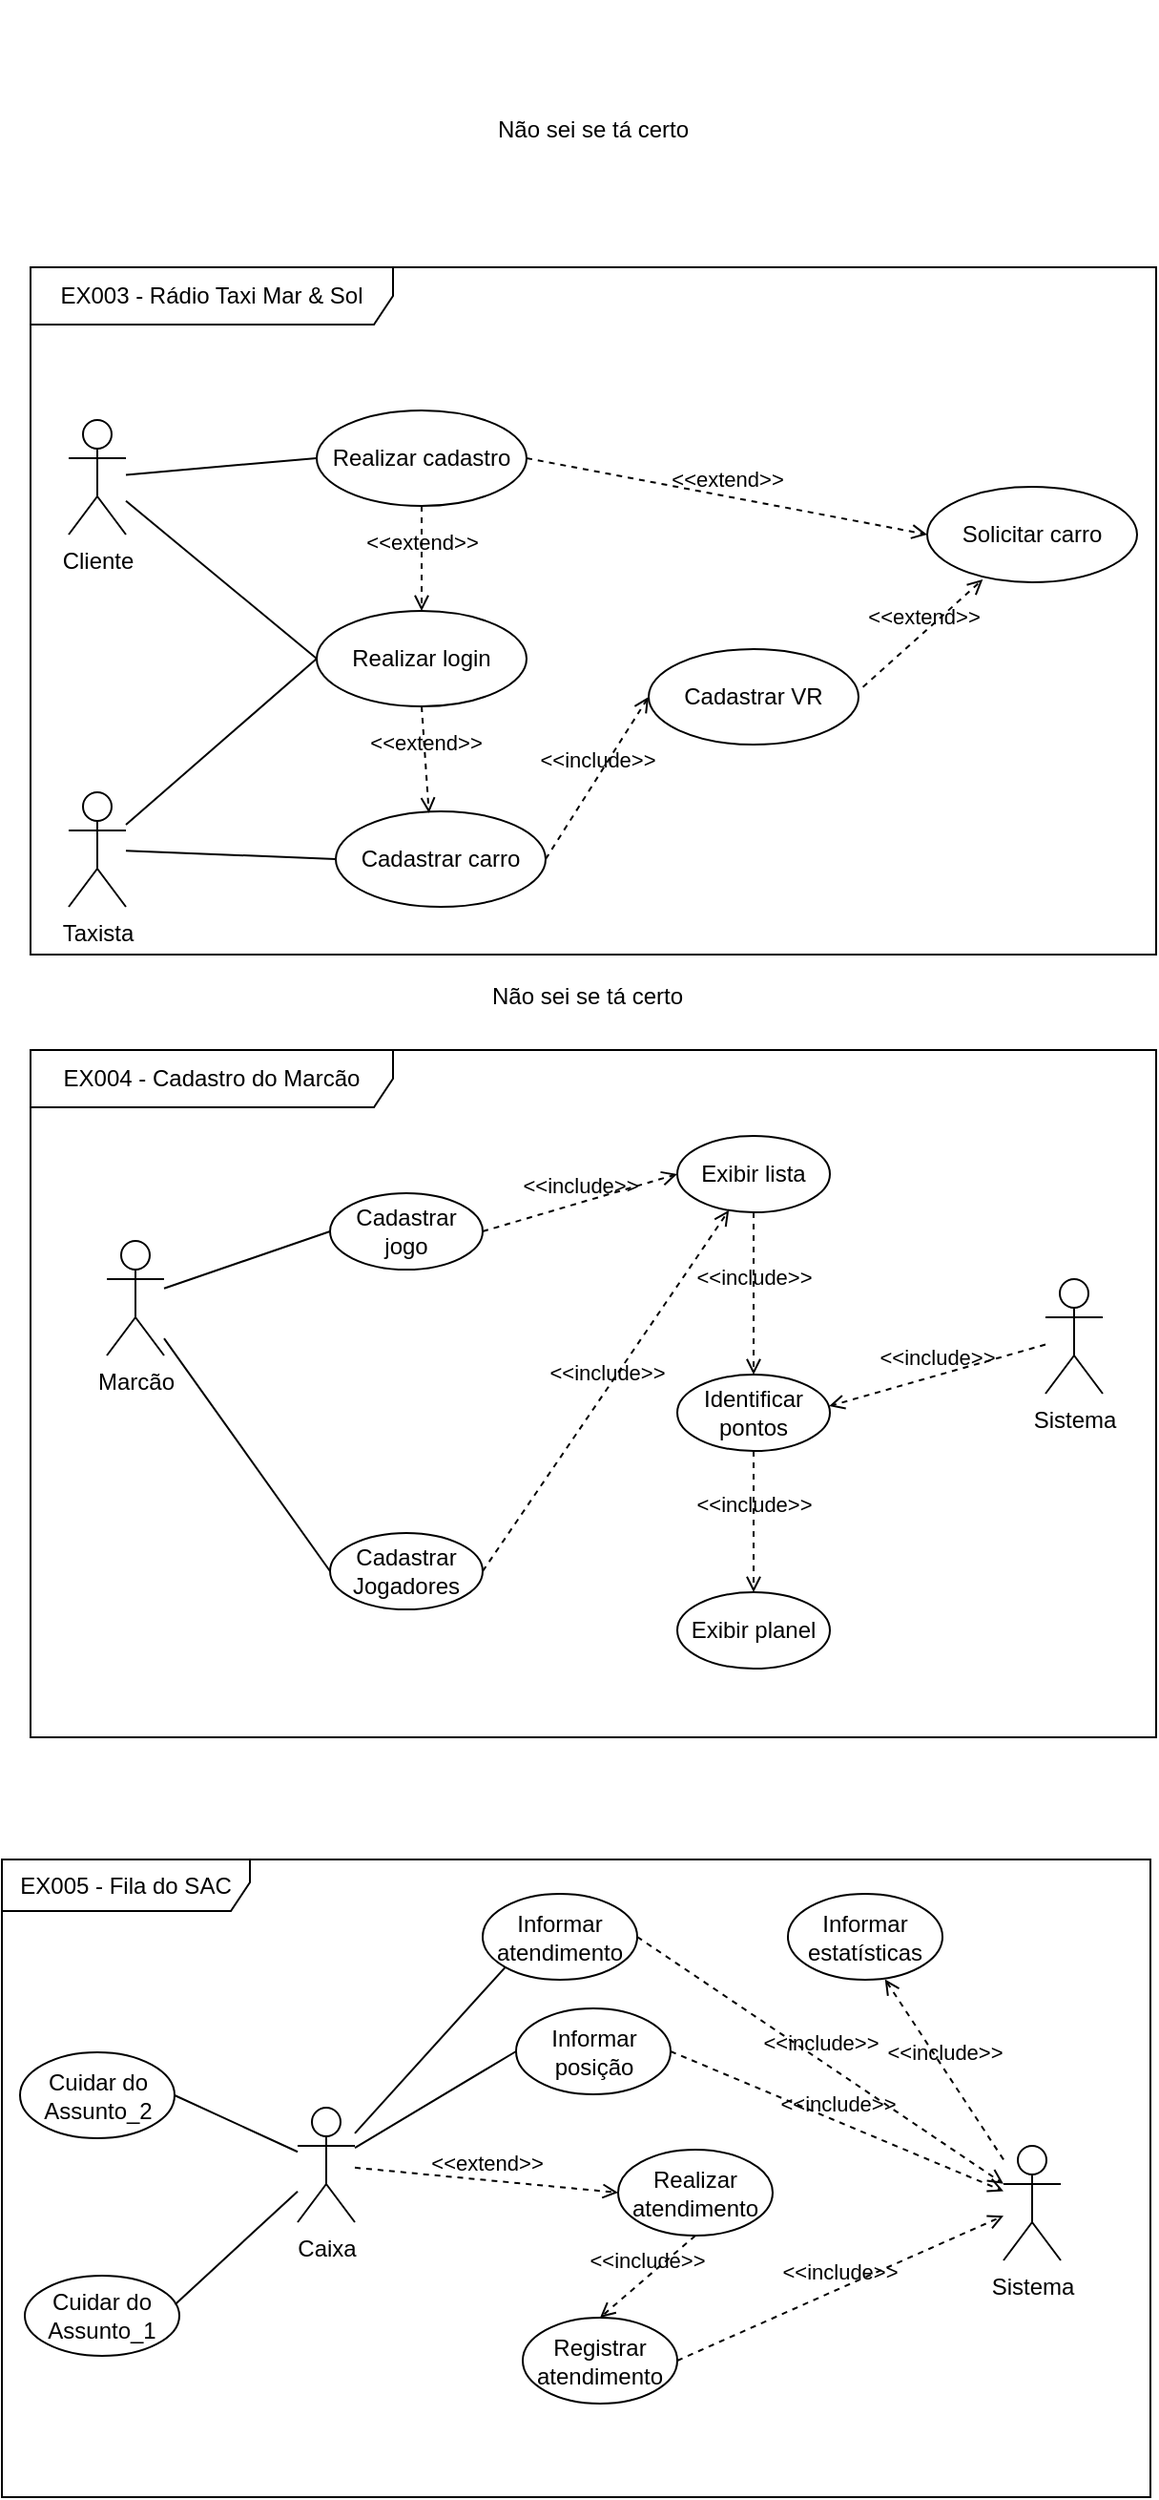 <mxfile version="21.1.1" type="github">
  <diagram name="Página-1" id="3yArgc8UXX7uvd5A-qm-">
    <mxGraphModel dx="1219" dy="455" grid="0" gridSize="10" guides="1" tooltips="1" connect="1" arrows="1" fold="1" page="0" pageScale="1" pageWidth="827" pageHeight="1169" math="0" shadow="0">
      <root>
        <mxCell id="0" />
        <mxCell id="1" parent="0" />
        <mxCell id="cRbyZlpuJG6myZHd65QV-1" value="Cliente" style="shape=umlActor;verticalLabelPosition=bottom;verticalAlign=top;html=1;outlineConnect=0;" vertex="1" parent="1">
          <mxGeometry y="270" width="30" height="60" as="geometry" />
        </mxCell>
        <mxCell id="cRbyZlpuJG6myZHd65QV-3" value="Taxista" style="shape=umlActor;verticalLabelPosition=bottom;verticalAlign=top;html=1;outlineConnect=0;" vertex="1" parent="1">
          <mxGeometry y="465" width="30" height="60" as="geometry" />
        </mxCell>
        <mxCell id="cRbyZlpuJG6myZHd65QV-6" value="EX003 - Rádio Taxi Mar &amp;amp; Sol" style="shape=umlFrame;whiteSpace=wrap;html=1;pointerEvents=0;width=190;height=30;" vertex="1" parent="1">
          <mxGeometry x="-20" y="190" width="590" height="360" as="geometry" />
        </mxCell>
        <mxCell id="cRbyZlpuJG6myZHd65QV-7" value="Realizar cadastro" style="ellipse;whiteSpace=wrap;html=1;" vertex="1" parent="1">
          <mxGeometry x="130" y="265" width="110" height="50" as="geometry" />
        </mxCell>
        <mxCell id="cRbyZlpuJG6myZHd65QV-8" value="" style="endArrow=none;html=1;rounded=0;entryX=0;entryY=0.5;entryDx=0;entryDy=0;" edge="1" parent="1" source="cRbyZlpuJG6myZHd65QV-1" target="cRbyZlpuJG6myZHd65QV-7">
          <mxGeometry width="50" height="50" relative="1" as="geometry">
            <mxPoint x="150" y="290" as="sourcePoint" />
            <mxPoint x="200" y="240" as="targetPoint" />
          </mxGeometry>
        </mxCell>
        <mxCell id="cRbyZlpuJG6myZHd65QV-9" value="Realizar login" style="ellipse;whiteSpace=wrap;html=1;" vertex="1" parent="1">
          <mxGeometry x="130" y="370" width="110" height="50" as="geometry" />
        </mxCell>
        <mxCell id="cRbyZlpuJG6myZHd65QV-10" value="Solicitar carro" style="ellipse;whiteSpace=wrap;html=1;" vertex="1" parent="1">
          <mxGeometry x="450" y="305" width="110" height="50" as="geometry" />
        </mxCell>
        <mxCell id="cRbyZlpuJG6myZHd65QV-14" value="Cadastrar VR" style="ellipse;whiteSpace=wrap;html=1;" vertex="1" parent="1">
          <mxGeometry x="304" y="390" width="110" height="50" as="geometry" />
        </mxCell>
        <mxCell id="cRbyZlpuJG6myZHd65QV-15" value="" style="endArrow=none;html=1;rounded=0;entryX=0;entryY=0.5;entryDx=0;entryDy=0;" edge="1" parent="1" source="cRbyZlpuJG6myZHd65QV-1" target="cRbyZlpuJG6myZHd65QV-9">
          <mxGeometry width="50" height="50" relative="1" as="geometry">
            <mxPoint x="120" y="300" as="sourcePoint" />
            <mxPoint x="170" y="250" as="targetPoint" />
          </mxGeometry>
        </mxCell>
        <mxCell id="cRbyZlpuJG6myZHd65QV-22" value="&amp;lt;&amp;lt;extend&amp;gt;&amp;gt;" style="html=1;verticalAlign=bottom;labelBackgroundColor=none;endArrow=open;endFill=0;dashed=1;rounded=0;entryX=0.265;entryY=0.971;entryDx=0;entryDy=0;entryPerimeter=0;exitX=1.021;exitY=0.397;exitDx=0;exitDy=0;exitPerimeter=0;" edge="1" parent="1" source="cRbyZlpuJG6myZHd65QV-14" target="cRbyZlpuJG6myZHd65QV-10">
          <mxGeometry width="160" relative="1" as="geometry">
            <mxPoint x="270" y="410" as="sourcePoint" />
            <mxPoint x="430" y="410" as="targetPoint" />
          </mxGeometry>
        </mxCell>
        <mxCell id="cRbyZlpuJG6myZHd65QV-23" value="&amp;lt;&amp;lt;extend&amp;gt;&amp;gt;" style="html=1;verticalAlign=bottom;labelBackgroundColor=none;endArrow=open;endFill=0;dashed=1;rounded=0;exitX=1;exitY=0.5;exitDx=0;exitDy=0;entryX=0;entryY=0.5;entryDx=0;entryDy=0;" edge="1" parent="1" source="cRbyZlpuJG6myZHd65QV-7" target="cRbyZlpuJG6myZHd65QV-10">
          <mxGeometry width="160" relative="1" as="geometry">
            <mxPoint x="310" y="340" as="sourcePoint" />
            <mxPoint x="470" y="340" as="targetPoint" />
          </mxGeometry>
        </mxCell>
        <mxCell id="cRbyZlpuJG6myZHd65QV-24" value="" style="endArrow=none;html=1;rounded=0;entryX=0;entryY=0.5;entryDx=0;entryDy=0;" edge="1" parent="1" source="cRbyZlpuJG6myZHd65QV-3" target="cRbyZlpuJG6myZHd65QV-9">
          <mxGeometry width="50" height="50" relative="1" as="geometry">
            <mxPoint x="150" y="500" as="sourcePoint" />
            <mxPoint x="200" y="450" as="targetPoint" />
          </mxGeometry>
        </mxCell>
        <mxCell id="cRbyZlpuJG6myZHd65QV-25" value="&amp;lt;&amp;lt;extend&amp;gt;&amp;gt;" style="html=1;verticalAlign=bottom;labelBackgroundColor=none;endArrow=open;endFill=0;dashed=1;rounded=0;exitX=0.5;exitY=1;exitDx=0;exitDy=0;entryX=0.5;entryY=0;entryDx=0;entryDy=0;" edge="1" parent="1" source="cRbyZlpuJG6myZHd65QV-7" target="cRbyZlpuJG6myZHd65QV-9">
          <mxGeometry width="160" relative="1" as="geometry">
            <mxPoint x="340" y="340" as="sourcePoint" />
            <mxPoint x="460" y="340" as="targetPoint" />
          </mxGeometry>
        </mxCell>
        <mxCell id="cRbyZlpuJG6myZHd65QV-26" value="Cadastrar carro" style="ellipse;whiteSpace=wrap;html=1;" vertex="1" parent="1">
          <mxGeometry x="140" y="475" width="110" height="50" as="geometry" />
        </mxCell>
        <mxCell id="cRbyZlpuJG6myZHd65QV-27" value="" style="endArrow=none;html=1;rounded=0;entryX=0;entryY=0.5;entryDx=0;entryDy=0;" edge="1" parent="1" source="cRbyZlpuJG6myZHd65QV-3" target="cRbyZlpuJG6myZHd65QV-26">
          <mxGeometry width="50" height="50" relative="1" as="geometry">
            <mxPoint x="110" y="525" as="sourcePoint" />
            <mxPoint x="160" y="475" as="targetPoint" />
          </mxGeometry>
        </mxCell>
        <mxCell id="cRbyZlpuJG6myZHd65QV-28" value="&amp;lt;&amp;lt;include&amp;gt;&amp;gt;" style="html=1;verticalAlign=bottom;labelBackgroundColor=none;endArrow=open;endFill=0;dashed=1;rounded=0;exitX=1;exitY=0.5;exitDx=0;exitDy=0;entryX=0;entryY=0.5;entryDx=0;entryDy=0;" edge="1" parent="1" source="cRbyZlpuJG6myZHd65QV-26" target="cRbyZlpuJG6myZHd65QV-14">
          <mxGeometry width="160" relative="1" as="geometry">
            <mxPoint x="280" y="390" as="sourcePoint" />
            <mxPoint x="330" y="450" as="targetPoint" />
          </mxGeometry>
        </mxCell>
        <mxCell id="cRbyZlpuJG6myZHd65QV-29" value="&amp;lt;&amp;lt;extend&amp;gt;&amp;gt;" style="html=1;verticalAlign=bottom;labelBackgroundColor=none;endArrow=open;endFill=0;dashed=1;rounded=0;exitX=0.5;exitY=1;exitDx=0;exitDy=0;entryX=0.444;entryY=0.017;entryDx=0;entryDy=0;entryPerimeter=0;" edge="1" parent="1" source="cRbyZlpuJG6myZHd65QV-9" target="cRbyZlpuJG6myZHd65QV-26">
          <mxGeometry width="160" relative="1" as="geometry">
            <mxPoint x="277" y="355" as="sourcePoint" />
            <mxPoint x="230" y="434" as="targetPoint" />
          </mxGeometry>
        </mxCell>
        <mxCell id="cRbyZlpuJG6myZHd65QV-31" value="&lt;h1&gt;&lt;br&gt;&lt;/h1&gt;&lt;p&gt;Não sei se tá certo&lt;/p&gt;" style="text;html=1;strokeColor=none;fillColor=none;spacing=5;spacingTop=-20;whiteSpace=wrap;overflow=hidden;rounded=0;" vertex="1" parent="1">
          <mxGeometry x="220" y="60" width="110" height="80" as="geometry" />
        </mxCell>
        <mxCell id="cRbyZlpuJG6myZHd65QV-32" value="EX004 - Cadastro do Marcão" style="shape=umlFrame;whiteSpace=wrap;html=1;pointerEvents=0;width=190;height=30;" vertex="1" parent="1">
          <mxGeometry x="-20" y="600" width="590" height="360" as="geometry" />
        </mxCell>
        <mxCell id="cRbyZlpuJG6myZHd65QV-33" value="Marcão" style="shape=umlActor;verticalLabelPosition=bottom;verticalAlign=top;html=1;outlineConnect=0;" vertex="1" parent="1">
          <mxGeometry x="20" y="700" width="30" height="60" as="geometry" />
        </mxCell>
        <mxCell id="cRbyZlpuJG6myZHd65QV-35" value="Sistema" style="shape=umlActor;verticalLabelPosition=bottom;verticalAlign=top;html=1;outlineConnect=0;" vertex="1" parent="1">
          <mxGeometry x="512" y="720" width="30" height="60" as="geometry" />
        </mxCell>
        <mxCell id="cRbyZlpuJG6myZHd65QV-38" value="Exibir lista" style="ellipse;whiteSpace=wrap;html=1;" vertex="1" parent="1">
          <mxGeometry x="319" y="645" width="80" height="40" as="geometry" />
        </mxCell>
        <mxCell id="cRbyZlpuJG6myZHd65QV-39" value="Cadastrar Jogadores" style="ellipse;whiteSpace=wrap;html=1;" vertex="1" parent="1">
          <mxGeometry x="137" y="853" width="80" height="40" as="geometry" />
        </mxCell>
        <mxCell id="cRbyZlpuJG6myZHd65QV-40" value="Cadastrar jogo" style="ellipse;whiteSpace=wrap;html=1;" vertex="1" parent="1">
          <mxGeometry x="137" y="675" width="80" height="40" as="geometry" />
        </mxCell>
        <mxCell id="cRbyZlpuJG6myZHd65QV-41" value="Exibir planel" style="ellipse;whiteSpace=wrap;html=1;" vertex="1" parent="1">
          <mxGeometry x="319" y="884" width="80" height="40" as="geometry" />
        </mxCell>
        <mxCell id="cRbyZlpuJG6myZHd65QV-42" value="" style="endArrow=none;html=1;rounded=0;entryX=0;entryY=0.5;entryDx=0;entryDy=0;" edge="1" parent="1" source="cRbyZlpuJG6myZHd65QV-33" target="cRbyZlpuJG6myZHd65QV-39">
          <mxGeometry width="50" height="50" relative="1" as="geometry">
            <mxPoint x="110" y="790" as="sourcePoint" />
            <mxPoint x="160" y="740" as="targetPoint" />
          </mxGeometry>
        </mxCell>
        <mxCell id="cRbyZlpuJG6myZHd65QV-43" value="" style="endArrow=none;html=1;rounded=0;entryX=0;entryY=0.5;entryDx=0;entryDy=0;" edge="1" parent="1" source="cRbyZlpuJG6myZHd65QV-33" target="cRbyZlpuJG6myZHd65QV-40">
          <mxGeometry width="50" height="50" relative="1" as="geometry">
            <mxPoint x="90" y="720" as="sourcePoint" />
            <mxPoint x="140" y="670" as="targetPoint" />
          </mxGeometry>
        </mxCell>
        <mxCell id="cRbyZlpuJG6myZHd65QV-45" value="&amp;lt;&amp;lt;include&amp;gt;&amp;gt;" style="html=1;verticalAlign=bottom;labelBackgroundColor=none;endArrow=open;endFill=0;dashed=1;rounded=0;entryX=0.5;entryY=0;entryDx=0;entryDy=0;exitX=0.5;exitY=1;exitDx=0;exitDy=0;" edge="1" parent="1" source="cRbyZlpuJG6myZHd65QV-50" target="cRbyZlpuJG6myZHd65QV-41">
          <mxGeometry width="160" relative="1" as="geometry">
            <mxPoint x="270" y="759.43" as="sourcePoint" />
            <mxPoint x="430" y="759.43" as="targetPoint" />
          </mxGeometry>
        </mxCell>
        <mxCell id="cRbyZlpuJG6myZHd65QV-46" value="&amp;lt;&amp;lt;include&amp;gt;&amp;gt;" style="html=1;verticalAlign=bottom;labelBackgroundColor=none;endArrow=open;endFill=0;dashed=1;rounded=0;entryX=0.5;entryY=0;entryDx=0;entryDy=0;exitX=0.5;exitY=1;exitDx=0;exitDy=0;" edge="1" parent="1" source="cRbyZlpuJG6myZHd65QV-38" target="cRbyZlpuJG6myZHd65QV-50">
          <mxGeometry width="160" relative="1" as="geometry">
            <mxPoint x="431" y="700" as="sourcePoint" />
            <mxPoint x="340" y="756" as="targetPoint" />
          </mxGeometry>
        </mxCell>
        <mxCell id="cRbyZlpuJG6myZHd65QV-47" value="&amp;lt;&amp;lt;include&amp;gt;&amp;gt;" style="html=1;verticalAlign=bottom;labelBackgroundColor=none;endArrow=open;endFill=0;dashed=1;rounded=0;exitX=1;exitY=0.5;exitDx=0;exitDy=0;entryX=0;entryY=0.5;entryDx=0;entryDy=0;" edge="1" parent="1" source="cRbyZlpuJG6myZHd65QV-40" target="cRbyZlpuJG6myZHd65QV-38">
          <mxGeometry width="160" relative="1" as="geometry">
            <mxPoint x="105" y="759.43" as="sourcePoint" />
            <mxPoint x="240" y="740" as="targetPoint" />
          </mxGeometry>
        </mxCell>
        <mxCell id="cRbyZlpuJG6myZHd65QV-48" value="&amp;lt;&amp;lt;include&amp;gt;&amp;gt;" style="html=1;verticalAlign=bottom;labelBackgroundColor=none;endArrow=open;endFill=0;dashed=1;rounded=0;exitX=1;exitY=0.5;exitDx=0;exitDy=0;" edge="1" parent="1" source="cRbyZlpuJG6myZHd65QV-39" target="cRbyZlpuJG6myZHd65QV-38">
          <mxGeometry width="160" relative="1" as="geometry">
            <mxPoint x="240" y="770" as="sourcePoint" />
            <mxPoint x="400" y="770" as="targetPoint" />
          </mxGeometry>
        </mxCell>
        <mxCell id="cRbyZlpuJG6myZHd65QV-50" value="Identificar pontos" style="ellipse;whiteSpace=wrap;html=1;" vertex="1" parent="1">
          <mxGeometry x="319" y="770" width="80" height="40" as="geometry" />
        </mxCell>
        <mxCell id="cRbyZlpuJG6myZHd65QV-52" value="&amp;lt;&amp;lt;include&amp;gt;&amp;gt;" style="html=1;verticalAlign=bottom;labelBackgroundColor=none;endArrow=open;endFill=0;dashed=1;rounded=0;entryX=0.995;entryY=0.414;entryDx=0;entryDy=0;entryPerimeter=0;" edge="1" parent="1" source="cRbyZlpuJG6myZHd65QV-35" target="cRbyZlpuJG6myZHd65QV-50">
          <mxGeometry width="160" relative="1" as="geometry">
            <mxPoint x="499" y="773" as="sourcePoint" />
            <mxPoint x="390" y="788" as="targetPoint" />
          </mxGeometry>
        </mxCell>
        <mxCell id="cRbyZlpuJG6myZHd65QV-53" value="&lt;h1&gt;&lt;br&gt;&lt;/h1&gt;&lt;p&gt;Não sei se tá certo&lt;/p&gt;" style="text;html=1;strokeColor=none;fillColor=none;spacing=5;spacingTop=-20;whiteSpace=wrap;overflow=hidden;rounded=0;" vertex="1" parent="1">
          <mxGeometry x="217" y="514" width="110" height="80" as="geometry" />
        </mxCell>
        <mxCell id="cRbyZlpuJG6myZHd65QV-54" value="EX005 - Fila do SAC" style="shape=umlFrame;whiteSpace=wrap;html=1;pointerEvents=0;width=130;height=27;" vertex="1" parent="1">
          <mxGeometry x="-35" y="1024" width="602" height="334" as="geometry" />
        </mxCell>
        <mxCell id="cRbyZlpuJG6myZHd65QV-55" value="Caixa" style="shape=umlActor;verticalLabelPosition=bottom;verticalAlign=top;html=1;outlineConnect=0;" vertex="1" parent="1">
          <mxGeometry x="120" y="1154" width="30" height="60" as="geometry" />
        </mxCell>
        <mxCell id="cRbyZlpuJG6myZHd65QV-56" value="Cuidar do Assunto_1" style="ellipse;whiteSpace=wrap;html=1;" vertex="1" parent="1">
          <mxGeometry x="-23" y="1242" width="81" height="42" as="geometry" />
        </mxCell>
        <mxCell id="cRbyZlpuJG6myZHd65QV-57" value="Cuidar do Assunto_2" style="ellipse;whiteSpace=wrap;html=1;" vertex="1" parent="1">
          <mxGeometry x="-25.5" y="1125" width="81" height="45" as="geometry" />
        </mxCell>
        <mxCell id="cRbyZlpuJG6myZHd65QV-58" value="" style="endArrow=none;html=1;rounded=0;entryX=0.972;entryY=0.361;entryDx=0;entryDy=0;entryPerimeter=0;" edge="1" parent="1" source="cRbyZlpuJG6myZHd65QV-55" target="cRbyZlpuJG6myZHd65QV-56">
          <mxGeometry width="50" height="50" relative="1" as="geometry">
            <mxPoint x="89" y="1263" as="sourcePoint" />
            <mxPoint x="139" y="1213" as="targetPoint" />
          </mxGeometry>
        </mxCell>
        <mxCell id="cRbyZlpuJG6myZHd65QV-59" value="" style="endArrow=none;html=1;rounded=0;entryX=1;entryY=0.5;entryDx=0;entryDy=0;" edge="1" parent="1" source="cRbyZlpuJG6myZHd65QV-55" target="cRbyZlpuJG6myZHd65QV-57">
          <mxGeometry width="50" height="50" relative="1" as="geometry">
            <mxPoint x="69" y="1272" as="sourcePoint" />
            <mxPoint x="178" y="1230" as="targetPoint" />
          </mxGeometry>
        </mxCell>
        <mxCell id="cRbyZlpuJG6myZHd65QV-60" value="Sistema" style="shape=umlActor;verticalLabelPosition=bottom;verticalAlign=top;html=1;outlineConnect=0;" vertex="1" parent="1">
          <mxGeometry x="490" y="1174" width="30" height="60" as="geometry" />
        </mxCell>
        <mxCell id="cRbyZlpuJG6myZHd65QV-61" value="" style="endArrow=none;html=1;rounded=0;entryX=0;entryY=0.5;entryDx=0;entryDy=0;" edge="1" parent="1" source="cRbyZlpuJG6myZHd65QV-55" target="cRbyZlpuJG6myZHd65QV-63">
          <mxGeometry width="50" height="50" relative="1" as="geometry">
            <mxPoint x="238" y="1172" as="sourcePoint" />
            <mxPoint x="259.0" y="1172" as="targetPoint" />
          </mxGeometry>
        </mxCell>
        <mxCell id="cRbyZlpuJG6myZHd65QV-63" value="Informar posição" style="ellipse;whiteSpace=wrap;html=1;" vertex="1" parent="1">
          <mxGeometry x="234.5" y="1102" width="81" height="45" as="geometry" />
        </mxCell>
        <mxCell id="cRbyZlpuJG6myZHd65QV-64" value="&amp;lt;&amp;lt;include&amp;gt;&amp;gt;" style="html=1;verticalAlign=bottom;labelBackgroundColor=none;endArrow=open;endFill=0;dashed=1;rounded=0;exitX=1;exitY=0.5;exitDx=0;exitDy=0;" edge="1" parent="1" source="cRbyZlpuJG6myZHd65QV-63" target="cRbyZlpuJG6myZHd65QV-60">
          <mxGeometry width="160" relative="1" as="geometry">
            <mxPoint x="299" y="1195" as="sourcePoint" />
            <mxPoint x="459" y="1195" as="targetPoint" />
          </mxGeometry>
        </mxCell>
        <mxCell id="cRbyZlpuJG6myZHd65QV-65" value="Realizar atendimento" style="ellipse;whiteSpace=wrap;html=1;" vertex="1" parent="1">
          <mxGeometry x="288" y="1176" width="81" height="45" as="geometry" />
        </mxCell>
        <mxCell id="cRbyZlpuJG6myZHd65QV-67" value="Registrar atendimento" style="ellipse;whiteSpace=wrap;html=1;" vertex="1" parent="1">
          <mxGeometry x="238" y="1264" width="81" height="45" as="geometry" />
        </mxCell>
        <mxCell id="cRbyZlpuJG6myZHd65QV-68" value="&amp;lt;&amp;lt;include&amp;gt;&amp;gt;" style="html=1;verticalAlign=bottom;labelBackgroundColor=none;endArrow=open;endFill=0;dashed=1;rounded=0;exitX=1;exitY=0.5;exitDx=0;exitDy=0;" edge="1" parent="1" source="cRbyZlpuJG6myZHd65QV-67" target="cRbyZlpuJG6myZHd65QV-60">
          <mxGeometry width="160" relative="1" as="geometry">
            <mxPoint x="330" y="1252" as="sourcePoint" />
            <mxPoint x="438" y="1299" as="targetPoint" />
          </mxGeometry>
        </mxCell>
        <mxCell id="cRbyZlpuJG6myZHd65QV-69" value="&amp;lt;&amp;lt;include&amp;gt;&amp;gt;" style="html=1;verticalAlign=bottom;labelBackgroundColor=none;endArrow=open;endFill=0;dashed=1;rounded=0;exitX=0.5;exitY=1;exitDx=0;exitDy=0;entryX=0.5;entryY=0;entryDx=0;entryDy=0;" edge="1" parent="1" source="cRbyZlpuJG6myZHd65QV-65" target="cRbyZlpuJG6myZHd65QV-67">
          <mxGeometry width="160" relative="1" as="geometry">
            <mxPoint x="329" y="1267" as="sourcePoint" />
            <mxPoint x="500" y="1218" as="targetPoint" />
          </mxGeometry>
        </mxCell>
        <mxCell id="cRbyZlpuJG6myZHd65QV-70" value="Informar estatísticas" style="ellipse;whiteSpace=wrap;html=1;" vertex="1" parent="1">
          <mxGeometry x="377" y="1042" width="81" height="45" as="geometry" />
        </mxCell>
        <mxCell id="cRbyZlpuJG6myZHd65QV-71" value="&amp;lt;&amp;lt;include&amp;gt;&amp;gt;" style="html=1;verticalAlign=bottom;labelBackgroundColor=none;endArrow=open;endFill=0;dashed=1;rounded=0;entryX=0.628;entryY=0.994;entryDx=0;entryDy=0;entryPerimeter=0;" edge="1" parent="1" source="cRbyZlpuJG6myZHd65QV-60" target="cRbyZlpuJG6myZHd65QV-70">
          <mxGeometry width="160" relative="1" as="geometry">
            <mxPoint x="377" y="1135.21" as="sourcePoint" />
            <mxPoint x="537" y="1135.21" as="targetPoint" />
          </mxGeometry>
        </mxCell>
        <mxCell id="cRbyZlpuJG6myZHd65QV-72" value="&amp;lt;&amp;lt;extend&amp;gt;&amp;gt;" style="html=1;verticalAlign=bottom;labelBackgroundColor=none;endArrow=open;endFill=0;dashed=1;rounded=0;entryX=0;entryY=0.5;entryDx=0;entryDy=0;" edge="1" parent="1" source="cRbyZlpuJG6myZHd65QV-55" target="cRbyZlpuJG6myZHd65QV-65">
          <mxGeometry width="160" relative="1" as="geometry">
            <mxPoint x="213" y="1226" as="sourcePoint" />
            <mxPoint x="373" y="1226" as="targetPoint" />
          </mxGeometry>
        </mxCell>
        <mxCell id="cRbyZlpuJG6myZHd65QV-73" value="Informar atendimento" style="ellipse;whiteSpace=wrap;html=1;" vertex="1" parent="1">
          <mxGeometry x="217" y="1042" width="81" height="45" as="geometry" />
        </mxCell>
        <mxCell id="cRbyZlpuJG6myZHd65QV-74" value="" style="endArrow=none;html=1;rounded=0;entryX=0;entryY=1;entryDx=0;entryDy=0;" edge="1" parent="1" source="cRbyZlpuJG6myZHd65QV-55" target="cRbyZlpuJG6myZHd65QV-73">
          <mxGeometry width="50" height="50" relative="1" as="geometry">
            <mxPoint x="184.5" y="1253" as="sourcePoint" />
            <mxPoint x="234.5" y="1203" as="targetPoint" />
          </mxGeometry>
        </mxCell>
        <mxCell id="cRbyZlpuJG6myZHd65QV-75" value="&amp;lt;&amp;lt;include&amp;gt;&amp;gt;" style="html=1;verticalAlign=bottom;labelBackgroundColor=none;endArrow=open;endFill=0;dashed=1;rounded=0;exitX=1;exitY=0.5;exitDx=0;exitDy=0;" edge="1" parent="1" source="cRbyZlpuJG6myZHd65QV-73" target="cRbyZlpuJG6myZHd65QV-60">
          <mxGeometry width="160" relative="1" as="geometry">
            <mxPoint x="213" y="1226" as="sourcePoint" />
            <mxPoint x="373" y="1226" as="targetPoint" />
          </mxGeometry>
        </mxCell>
      </root>
    </mxGraphModel>
  </diagram>
</mxfile>
